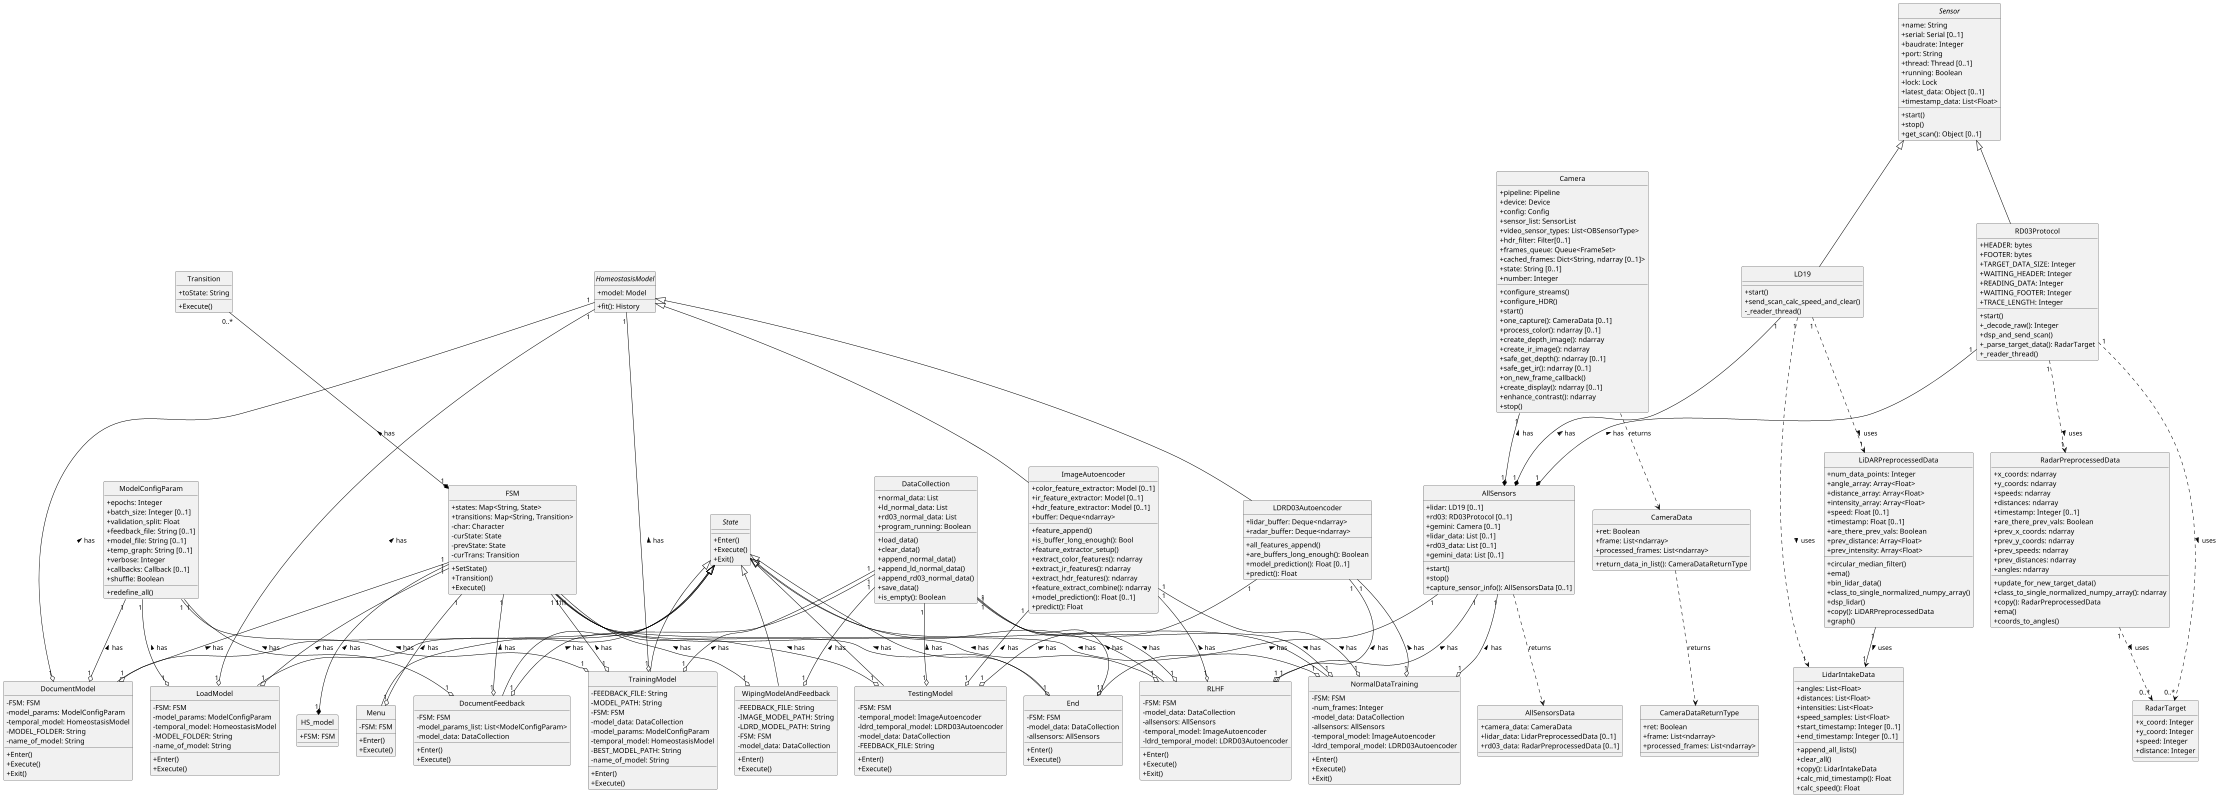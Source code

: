 @startuml

skinparam classAttributeIconSize 0
skinparam classIconSize 0
skinparam useCircleForClasses false
skinparam shadowing false
skinparam classArrowColor Black
skinparam classStyle rectangle
hide circle
scale 0.5



class DataCollection {
    +normal_data: List
    +ld_normal_data: List
    +rd03_normal_data: List
    +program_running: Boolean

    +load_data()
    +clear_data()
    +append_normal_data()
    +append_ld_normal_data()
    +append_rd03_normal_data()
    +save_data()
    +is_empty(): Boolean
}

class CameraData {
    +ret: Boolean
    +frame: List<ndarray>
    +processed_frames: List<ndarray>

    +return_data_in_list(): CameraDataReturnType
}

class CameraDataReturnType {
    +ret: Boolean
    +frame: List<ndarray>
    +processed_frames: List<ndarray>
}

class AllSensors {
    +lidar: LD19 [0..1]
    +rd03: RD03Protocol [0..1]
    +gemini: Camera [0..1]
    +lidar_data: List [0..1]
    +rd03_data: List [0..1]
    +gemini_data: List [0..1]

    +start()
    +stop()
    +capture_sensor_info(): AllSensorsData [0..1]
}

class AllSensorsData {
    +camera_data: CameraData
    +lidar_data: LidarPreprocessedData [0..1]
    +rd03_data: RadarPreprocessedData [0..1]
}

class Camera{
    +pipeline: Pipeline
    +device: Device
    +config: Config
    +sensor_list: SensorList
    +video_sensor_types: List<OBSensorType>
    +hdr_filter: Filter[0..1]
    +frames_queue: Queue<FrameSet>
    +cached_frames: Dict<String, ndarray [0..1]>
    + state: String [0..1]
    + number: Integer

    +configure_streams()
    +configure_HDR()
    +start()
    +one_capture(): CameraData [0..1]
    +process_color(): ndarray [0..1]
    +create_depth_image(): ndarray
    +create_ir_image(): ndarray
    +safe_get_depth(): ndarray [0..1]
    +safe_get_ir(): ndarray [0..1]
    +on_new_frame_callback()
    +create_display(): ndarray [0..1]
    +enhance_contrast(): ndarray
    +stop()
}


class Transition{
    +toState: String
    +Execute()
}

abstract class State {
    +Enter()
    +Execute()
    +Exit()
}

class FSM {
    +states: Map<String, State>
    +transitions: Map<String, Transition>
    -char: Character
    -curState: State
    -prevState: State
    -curTrans: Transition

    +SetState()
    +Transition()
    +Execute()
}

class HS_model{
    +FSM: FSM
}


class LiDARPreprocessedData {
    +num_data_points: Integer
    +angle_array: Array<Float>
    +distance_array: Array<Float>
    +intensity_array: Array<Float>
    +speed: Float [0..1]
    +timestamp: Float [0..1]
    +are_there_prev_vals: Boolean
    +prev_distance: Array<Float>
    +prev_intensity: Array<Float>

    +circular_median_filter()
    +ema()
    +bin_lidar_data()
    +class_to_single_normalized_numpy_array()
    +dsp_lidar()
    +copy(): LiDARPreprocessedData
    +graph()
}

class LidarIntakeData {
    +angles: List<Float>
    +distances: List<Float>
    +intensities: List<Float>
    +speed_samples: List<Float>
    +start_timestamp: Integer [0..1]
    +end_timestamp: Integer [0..1]

    +append_all_lists()
    +clear_all()
    +copy(): LidarIntakeData
    +calc_mid_timestamp(): Float
    +calc_speed(): Float
}

class LD19 {
    +start()
    +send_scan_calc_speed_and_clear()
    -_reader_thread()
    
}


class ModelConfigParam {
    +epochs: Integer
    +batch_size: Integer [0..1]
    +validation_split: Float
    +feedback_file: String [0..1]
    +model_file: String [0..1]
    +temp_graph: String [0..1]
    +verbose: Integer
    +callbacks: Callback [0..1]
    +shuffle: Boolean

    +redefine_all()
}

abstract class HomeostasisModel {
    +model: Model
    +fit(): History
}

class LDRD03Autoencoder {
  +lidar_buffer: Deque<ndarray>
  +radar_buffer: Deque<ndarray>
  +all_features_append()
  +are_buffers_long_enough(): Boolean
  +model_prediction(): Float [0..1]
  +predict(): Float
}

class ImageAutoencoder {
  +color_feature_extractor: Model [0..1]
  +ir_feature_extractor: Model [0..1]
  +hdr_feature_extractor: Model [0..1]
  +buffer: Deque<ndarray>
  +feature_append()
  +is_buffer_long_enough(): Bool
  +feature_extractor_setup()
  +extract_color_features(): ndarray
  +extract_ir_features(): ndarray
  +extract_hdr_features(): ndarray
  +feature_extract_combine(): ndarray
  +model_prediction(): Float [0..1]
  +predict(): Float
}

class RadarPreprocessedData {
    +x_coords: ndarray
    +y_coords: ndarray
    +speeds: ndarray
    +distances: ndarray
    +timestamp: Integer [0..1]
    +are_there_prev_vals: Boolean
    +prev_x_coords: ndarray
    +prev_y_coords: ndarray
    +prev_speeds: ndarray
    +prev_distances: ndarray
    +angles: ndarray

    +update_for_new_target_data()
    +class_to_single_normalized_numpy_array(): ndarray
    +copy(): RadarPreprocessedData
    +ema()
    +coords_to_angles()
}

class RadarTarget {
    +x_coord: Integer
    +y_coord: Integer
    +speed: Integer
    +distance: Integer
}

class RD03Protocol {
    +HEADER: bytes
    +FOOTER: bytes
    +TARGET_DATA_SIZE: Integer
    +WAITING_HEADER: Integer
    +READING_DATA: Integer
    +WAITING_FOOTER: Integer
    +TRACE_LENGTH: Integer

    +start()
    +_decode_raw(): Integer
    +dsp_and_send_scan()
    +_parse_target_data(): RadarTarget
    +_reader_thread()
}

abstract class Sensor {
    +name: String
    +serial: Serial [0..1]
    +baudrate: Integer
    +port: String
    +thread: Thread [0..1]
    +running: Boolean
    +lock: Lock
    +latest_data: Object [0..1]
    +timestamp_data: List<Float>

    
    + start()
    + stop()
    + get_scan(): Object [0..1]
}

class NormalDataTraining {
    - FSM: FSM
    - num_frames: Integer
    - model_data: DataCollection
    - allsensors: AllSensors
    - temporal_model: ImageAutoencoder
    - ldrd_temporal_model: LDRD03Autoencoder

    + Enter()
    + Execute()
    + Exit()
}

'NormalDataTraining Aggregation
FSM "1" --o "1" NormalDataTraining : has <
DataCollection "1" --o "1" NormalDataTraining : has <
AllSensors "1" --o "1" NormalDataTraining : has <
ImageAutoencoder "1" --o "1" NormalDataTraining : has <
LDRD03Autoencoder "1" --o "1" NormalDataTraining : has <


class WipingModelAndFeedback {
  -FEEDBACK_FILE: String
  -IMAGE_MODEL_PATH: String
  -LDRD_MODEL_PATH: String
  -FSM: FSM
  -model_data: DataCollection
  
  +Enter()
  +Execute()
}

'WipingModelAndFeedback Aggregation
FSM "1" --o "1" WipingModelAndFeedback : has <
DataCollection "1" --o "1" WipingModelAndFeedback : has <


class Menu {
  -FSM: FSM

  +Enter()
  +Execute()
}

'Menu Aggregation
FSM "1" --o "1" Menu : has <


class TrainingModel {
    -FEEDBACK_FILE: String
    -MODEL_PATH: String
    -FSM: FSM
    -model_data: DataCollection
    -model_params: ModelConfigParam
    -temporal_model: HomeostasisModel
    -BEST_MODEL_PATH: String
    -name_of_model: String

    +Enter()
    +Execute()
}

'TrainingModel Aggregation
FSM "1" --o "1" TrainingModel : has <
DataCollection "1" --o "1" TrainingModel : has <
ModelConfigParam  "1" --o "1" TrainingModel : has <
HomeostasisModel  "1" --o "1" TrainingModel : has <

class LoadModel {
    -FSM: FSM
    -model_params: ModelConfigParam
    -temporal_model: HomeostasisModel
    -MODEL_FOLDER: String
    -name_of_model: String

    +Enter()
    +Execute()
}

'LoadModel Aggregation
FSM "1" --o "1" LoadModel : has <
ModelConfigParam "1" --o "1" LoadModel : has <
HomeostasisModel "1" --o "1" LoadModel : has <

class DocumentFeedback {
    -FSM: FSM
    -model_params_list: List<ModelConfigParam>
    -model_data: DataCollection
    +Enter()
    +Execute()
}

'DocumentFeedback Aggregation
FSM "1" --o "1" DocumentFeedback : has <
ModelConfigParam "1" --o "1" DocumentFeedback : has <
DataCollection "1" --o "1" DocumentFeedback : has <


class DocumentModel {
    -FSM: FSM
    -model_params: ModelConfigParam
    -temporal_model: HomeostasisModel
    -MODEL_FOLDER: String
    -name_of_model: String
    +Enter()
    +Execute()
    +Exit()
}

'DocumentModel Aggregation
FSM "1" --o "1" DocumentModel : has <
ModelConfigParam "1" --o "1" DocumentModel : has <
HomeostasisModel "1" --o "1" DocumentModel : has <

class TestingModel {
    -FSM: FSM
    -temporal_model: ImageAutoencoder
    -ldrd_temporal_model: LDRD03Autoencoder
    -model_data: DataCollection
    -FEEDBACK_FILE: String
    +Enter()
    +Execute()
}

'TestingModel Aggregation
FSM "1" --o "1" TestingModel : has <
ImageAutoencoder "1" --o "1" TestingModel : has <
LDRD03Autoencoder "1" --o "1" TestingModel : has <
DataCollection "1" --o "1" TestingModel : has <

class RLHF {
    -FSM: FSM
    -model_data: DataCollection
    -allsensors: AllSensors
    -temporal_model: ImageAutoencoder
    -ldrd_temporal_model: LDRD03Autoencoder

    +Enter()
    +Execute()
    +Exit()
}

'RLHF Aggragation
FSM "1" --o "1" RLHF : has <
DataCollection "1" --o "1" RLHF : has <
AllSensors "1" --o "1" RLHF : has <
ImageAutoencoder "1" --o "1" RLHF : has <
LDRD03Autoencoder "1" --o "1" RLHF : has <


class End {
    -FSM: FSM
    -model_data: DataCollection
    -allsensors: AllSensors

    +Enter()
    +Execute()
}

'End Aggregation
FSM "1" --o "1" End : has <
DataCollection "1" --o "1" End : has <
AllSensors "1" --o "1" End : has <



' Dependencies
CameraData ..> CameraDataReturnType : returns
AllSensors ..> AllSensorsData : returns
Camera ..> CameraData : returns

'AllSensors Composition
Camera "1" --* "1" AllSensors : has <
LD19 "1" --* "1" AllSensors : has <
RD03Protocol "1" --* "1" AllSensors : has <

Transition "0..*" --* "1" FSM : has <
FSM "1" --* "1" HS_model : has <

'Lidar.py dependencies
LiDARPreprocessedData "1" --> "1" LidarIntakeData : uses >
LD19 "1" ..> "1" LidarIntakeData : uses >
LD19 "1" ..> "1" LiDARPreprocessedData : uses >

'rd03_protocol.py dependencies
RadarPreprocessedData "1" ..> "0..*" RadarTarget : uses >
RD03Protocol "1" ..> "0..*" RadarTarget : uses >
RD03Protocol "1" ..> "1" RadarPreprocessedData : uses >

'Inheritance of HomeostasisModel
together {
  HomeostasisModel <|-- LDRD03Autoencoder
  HomeostasisModel <|-- ImageAutoencoder
}

'Inheritance of Sensor
together {
  Sensor <|-- LD19 
  Sensor <|-- RD03Protocol
}

'Inheritance of State
together {
  State <|-- NormalDataTraining
  State <|-- WipingModelAndFeedback
  State <|-- Menu
  State <|-- TrainingModel
  State <|-- LoadModel
  State <|-- DocumentFeedback
  State <|-- DocumentModel
  State <|-- TestingModel
  State <|-- RLHF
  State <|-- End
}

@enduml